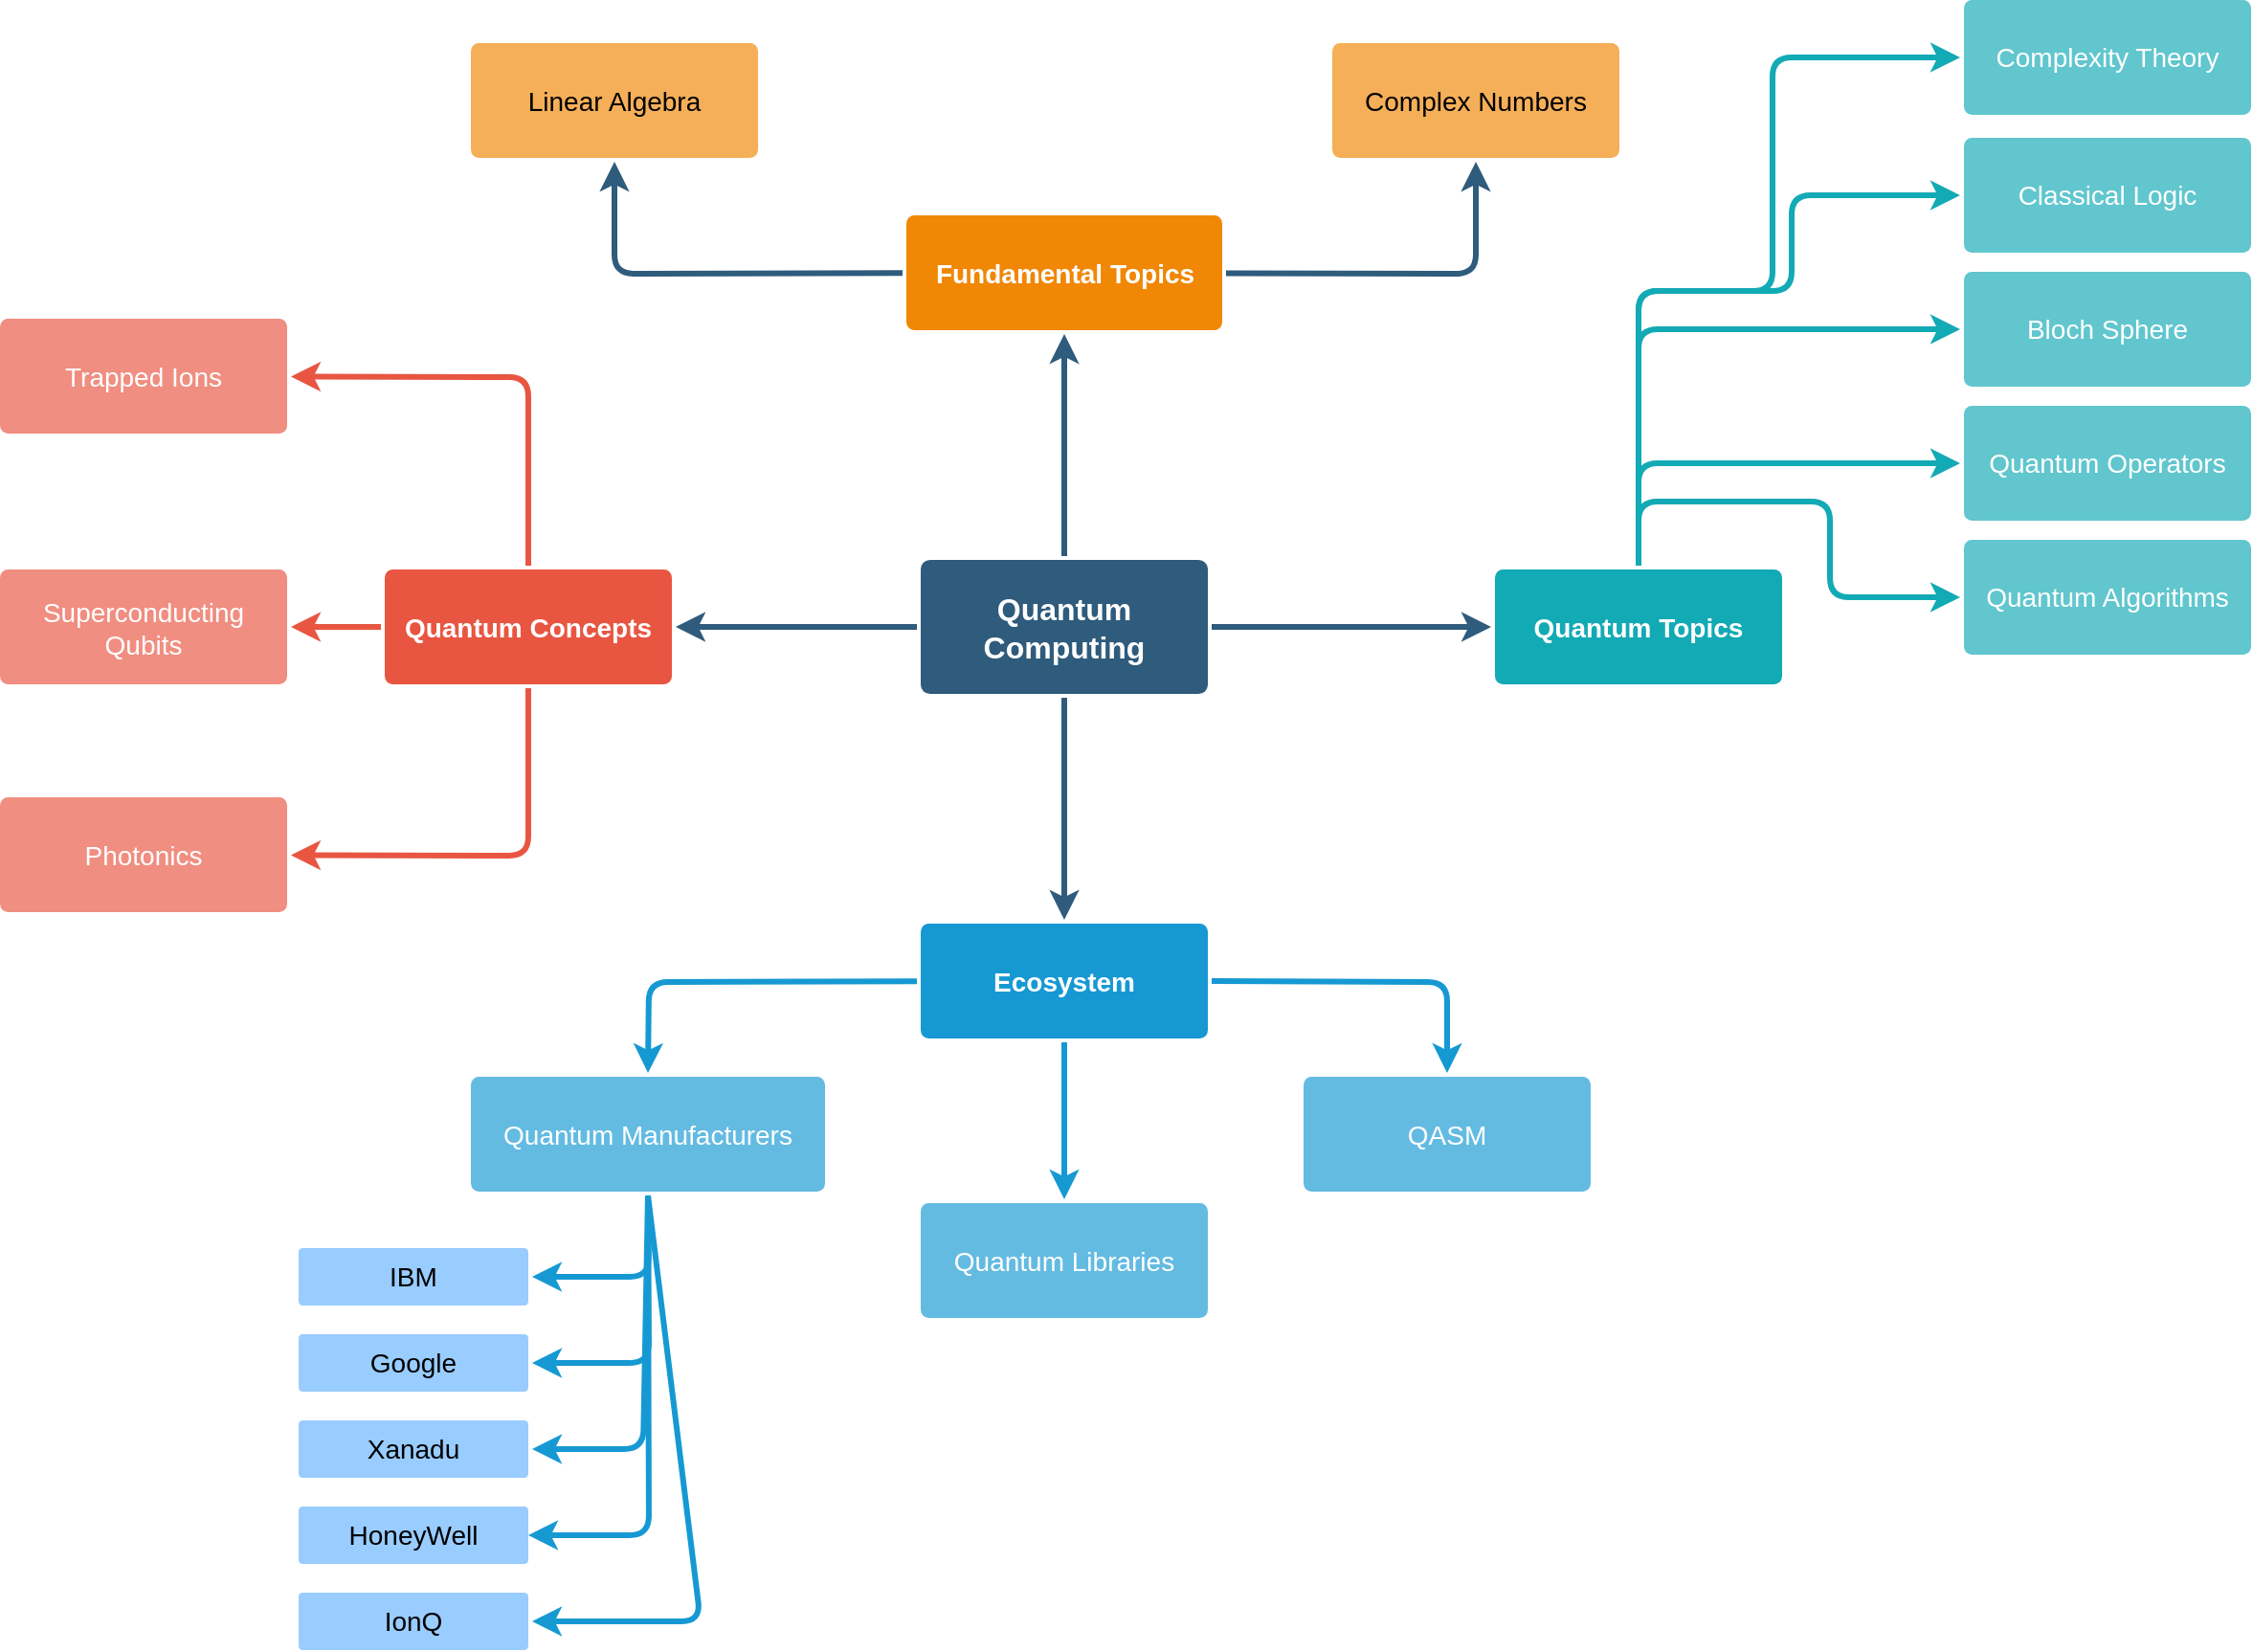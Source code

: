 <mxfile version="16.0.2" type="device"><diagram id="6a731a19-8d31-9384-78a2-239565b7b9f0" name="Page-1"><mxGraphModel dx="1039" dy="983" grid="1" gridSize="10" guides="1" tooltips="1" connect="1" arrows="1" fold="1" page="1" pageScale="1" pageWidth="1169" pageHeight="827" background="#ffffff" math="0" shadow="0"><root><mxCell id="0"/><mxCell id="1" parent="0"/><mxCell id="1745" value="" style="edgeStyle=none;rounded=0;jumpStyle=none;html=1;shadow=0;labelBackgroundColor=none;startArrow=none;startFill=0;endArrow=classic;endFill=1;jettySize=auto;orthogonalLoop=1;strokeColor=#2F5B7C;strokeWidth=3;fontFamily=Helvetica;fontSize=16;fontColor=#23445D;spacing=5;" parent="1" source="1749" target="1764" edge="1"><mxGeometry relative="1" as="geometry"/></mxCell><mxCell id="1746" value="" style="edgeStyle=none;rounded=0;jumpStyle=none;html=1;shadow=0;labelBackgroundColor=none;startArrow=none;startFill=0;endArrow=classic;endFill=1;jettySize=auto;orthogonalLoop=1;strokeColor=#2F5B7C;strokeWidth=3;fontFamily=Helvetica;fontSize=16;fontColor=#23445D;spacing=5;" parent="1" source="1749" target="1771" edge="1"><mxGeometry relative="1" as="geometry"/></mxCell><mxCell id="1747" value="" style="edgeStyle=none;rounded=0;jumpStyle=none;html=1;shadow=0;labelBackgroundColor=none;startArrow=none;startFill=0;endArrow=classic;endFill=1;jettySize=auto;orthogonalLoop=1;strokeColor=#2F5B7C;strokeWidth=3;fontFamily=Helvetica;fontSize=16;fontColor=#23445D;spacing=5;" parent="1" source="1749" target="1760" edge="1"><mxGeometry relative="1" as="geometry"/></mxCell><mxCell id="1748" value="" style="edgeStyle=none;rounded=0;jumpStyle=none;html=1;shadow=0;labelBackgroundColor=none;startArrow=none;startFill=0;endArrow=classic;endFill=1;jettySize=auto;orthogonalLoop=1;strokeColor=#2F5B7C;strokeWidth=3;fontFamily=Helvetica;fontSize=16;fontColor=#23445D;spacing=5;" parent="1" source="1749" target="1753" edge="1"><mxGeometry relative="1" as="geometry"/></mxCell><mxCell id="1749" value="Quantum Computing" style="rounded=1;whiteSpace=wrap;html=1;shadow=0;labelBackgroundColor=none;strokeColor=none;strokeWidth=3;fillColor=#2F5B7C;fontFamily=Helvetica;fontSize=16;fontColor=#FFFFFF;align=center;fontStyle=1;spacing=5;arcSize=7;perimeterSpacing=2;" parent="1" vertex="1"><mxGeometry x="495" y="380.5" width="150" height="70" as="geometry"/></mxCell><mxCell id="1750" value="" style="edgeStyle=none;rounded=1;jumpStyle=none;html=1;shadow=0;labelBackgroundColor=none;startArrow=none;startFill=0;jettySize=auto;orthogonalLoop=1;strokeColor=#E85642;strokeWidth=3;fontFamily=Helvetica;fontSize=14;fontColor=#FFFFFF;spacing=5;fontStyle=1;fillColor=#b0e3e6;" parent="1" source="1753" target="1756" edge="1"><mxGeometry relative="1" as="geometry"><Array as="points"><mxPoint x="290" y="285"/></Array></mxGeometry></mxCell><mxCell id="1751" value="" style="edgeStyle=none;rounded=1;jumpStyle=none;html=1;shadow=0;labelBackgroundColor=none;startArrow=none;startFill=0;jettySize=auto;orthogonalLoop=1;strokeColor=#E85642;strokeWidth=3;fontFamily=Helvetica;fontSize=14;fontColor=#FFFFFF;spacing=5;fontStyle=1;fillColor=#b0e3e6;" parent="1" source="1753" target="1755" edge="1"><mxGeometry relative="1" as="geometry"/></mxCell><mxCell id="1752" value="" style="edgeStyle=none;rounded=1;jumpStyle=none;html=1;shadow=0;labelBackgroundColor=none;startArrow=none;startFill=0;jettySize=auto;orthogonalLoop=1;strokeColor=#E85642;strokeWidth=3;fontFamily=Helvetica;fontSize=14;fontColor=#FFFFFF;spacing=5;fontStyle=1;fillColor=#b0e3e6;" parent="1" source="1753" target="1754" edge="1"><mxGeometry relative="1" as="geometry"><Array as="points"><mxPoint x="290" y="535"/></Array></mxGeometry></mxCell><mxCell id="1753" value="Quantum Concepts" style="rounded=1;whiteSpace=wrap;html=1;shadow=0;labelBackgroundColor=none;strokeColor=none;strokeWidth=3;fillColor=#e85642;fontFamily=Helvetica;fontSize=14;fontColor=#FFFFFF;align=center;spacing=5;fontStyle=1;arcSize=7;perimeterSpacing=2;" parent="1" vertex="1"><mxGeometry x="215" y="385.5" width="150" height="60" as="geometry"/></mxCell><mxCell id="1754" value="Photonics" style="rounded=1;whiteSpace=wrap;html=1;shadow=0;labelBackgroundColor=none;strokeColor=none;strokeWidth=3;fillColor=#f08e81;fontFamily=Helvetica;fontSize=14;fontColor=#FFFFFF;align=center;spacing=5;fontStyle=0;arcSize=7;perimeterSpacing=2;" parent="1" vertex="1"><mxGeometry x="14" y="504.5" width="150" height="60" as="geometry"/></mxCell><mxCell id="1755" value="Superconducting Qubits" style="rounded=1;whiteSpace=wrap;html=1;shadow=0;labelBackgroundColor=none;strokeColor=none;strokeWidth=3;fillColor=#f08e81;fontFamily=Helvetica;fontSize=14;fontColor=#FFFFFF;align=center;spacing=5;fontStyle=0;arcSize=7;perimeterSpacing=2;" parent="1" vertex="1"><mxGeometry x="14" y="385.5" width="150" height="60" as="geometry"/></mxCell><mxCell id="1756" value="Trapped Ions" style="rounded=1;whiteSpace=wrap;html=1;shadow=0;labelBackgroundColor=none;strokeColor=none;strokeWidth=3;fillColor=#f08e81;fontFamily=Helvetica;fontSize=14;fontColor=#FFFFFF;align=center;spacing=5;fontStyle=0;arcSize=7;perimeterSpacing=2;" parent="1" vertex="1"><mxGeometry x="14" y="254.5" width="150" height="60" as="geometry"/></mxCell><mxCell id="1757" value="" style="edgeStyle=none;rounded=1;jumpStyle=none;html=1;shadow=0;labelBackgroundColor=none;startArrow=none;startFill=0;jettySize=auto;orthogonalLoop=1;strokeColor=#1699D3;strokeWidth=3;fontFamily=Helvetica;fontSize=14;fontColor=#FFFFFF;spacing=5;fontStyle=1;fillColor=#b0e3e6;entryX=0.5;entryY=0;entryDx=0;entryDy=0;" parent="1" source="1760" target="1763" edge="1"><mxGeometry relative="1" as="geometry"><Array as="points"><mxPoint x="353" y="601"/></Array></mxGeometry></mxCell><mxCell id="1758" value="" style="edgeStyle=none;rounded=1;jumpStyle=none;html=1;shadow=0;labelBackgroundColor=none;startArrow=none;startFill=0;jettySize=auto;orthogonalLoop=1;strokeColor=#1699D3;strokeWidth=3;fontFamily=Helvetica;fontSize=14;fontColor=#FFFFFF;spacing=5;fontStyle=1;fillColor=#b0e3e6;entryX=0.5;entryY=0;entryDx=0;entryDy=0;" parent="1" source="1760" target="1762" edge="1"><mxGeometry relative="1" as="geometry"/></mxCell><mxCell id="1759" value="" style="edgeStyle=none;rounded=1;jumpStyle=none;html=1;shadow=0;labelBackgroundColor=none;startArrow=none;startFill=0;jettySize=auto;orthogonalLoop=1;strokeColor=#1699D3;strokeWidth=3;fontFamily=Helvetica;fontSize=14;fontColor=#FFFFFF;spacing=5;fontStyle=1;fillColor=#b0e3e6;entryX=0.5;entryY=0;entryDx=0;entryDy=0;exitX=1;exitY=0.5;exitDx=0;exitDy=0;" parent="1" source="1760" target="1761" edge="1"><mxGeometry relative="1" as="geometry"><Array as="points"><mxPoint x="770" y="601"/></Array></mxGeometry></mxCell><mxCell id="1760" value="Ecosystem" style="rounded=1;whiteSpace=wrap;html=1;shadow=0;labelBackgroundColor=none;strokeColor=none;strokeWidth=3;fillColor=#1699d3;fontFamily=Helvetica;fontSize=14;fontColor=#FFFFFF;align=center;spacing=5;fontStyle=1;arcSize=7;perimeterSpacing=2;" parent="1" vertex="1"><mxGeometry x="495" y="570.5" width="150" height="60" as="geometry"/></mxCell><mxCell id="1761" value="QASM" style="rounded=1;whiteSpace=wrap;html=1;shadow=0;labelBackgroundColor=none;strokeColor=none;strokeWidth=3;fillColor=#64bbe2;fontFamily=Helvetica;fontSize=14;fontColor=#FFFFFF;align=center;spacing=5;arcSize=7;perimeterSpacing=2;" parent="1" vertex="1"><mxGeometry x="695" y="650.5" width="150" height="60" as="geometry"/></mxCell><mxCell id="1762" value="Quantum Libraries" style="rounded=1;whiteSpace=wrap;html=1;shadow=0;labelBackgroundColor=none;strokeColor=none;strokeWidth=3;fillColor=#64bbe2;fontFamily=Helvetica;fontSize=14;fontColor=#FFFFFF;align=center;spacing=5;arcSize=7;perimeterSpacing=2;" parent="1" vertex="1"><mxGeometry x="495" y="716.5" width="150" height="60" as="geometry"/></mxCell><mxCell id="1763" value="Quantum Manufacturers" style="rounded=1;whiteSpace=wrap;html=1;shadow=0;labelBackgroundColor=none;strokeColor=none;strokeWidth=3;fillColor=#64bbe2;fontFamily=Helvetica;fontSize=14;fontColor=#FFFFFF;align=center;spacing=5;arcSize=7;perimeterSpacing=2;" parent="1" vertex="1"><mxGeometry x="260" y="650.5" width="185" height="60" as="geometry"/></mxCell><mxCell id="hj-SZOXILLGV7LfCxYAW-1779" style="edgeStyle=none;rounded=1;jumpStyle=none;html=1;shadow=0;labelBackgroundColor=none;startArrow=none;startFill=0;jettySize=auto;orthogonalLoop=1;strokeColor=#2F5B7C;strokeWidth=3;fontFamily=Helvetica;fontSize=14;fontColor=#FFFFFF;spacing=5;fontStyle=1;fillColor=#b0e3e6;" parent="1" source="1764" target="1769" edge="1"><mxGeometry relative="1" as="geometry"><Array as="points"><mxPoint x="335" y="231"/></Array></mxGeometry></mxCell><mxCell id="hj-SZOXILLGV7LfCxYAW-1780" style="edgeStyle=none;rounded=1;jumpStyle=none;html=1;shadow=0;labelBackgroundColor=none;startArrow=none;startFill=0;jettySize=auto;orthogonalLoop=1;strokeColor=#2F5B7C;strokeWidth=3;fontFamily=Helvetica;fontSize=14;fontColor=#FFFFFF;spacing=5;fontStyle=1;fillColor=#b0e3e6;" parent="1" source="1764" target="1767" edge="1"><mxGeometry relative="1" as="geometry"><Array as="points"><mxPoint x="785" y="231"/></Array></mxGeometry></mxCell><mxCell id="1764" value="Fundamental Topics" style="rounded=1;whiteSpace=wrap;html=1;shadow=0;labelBackgroundColor=none;strokeColor=none;strokeWidth=3;fillColor=#F08705;fontFamily=Helvetica;fontSize=14;fontColor=#FFFFFF;align=center;spacing=5;fontStyle=1;arcSize=7;perimeterSpacing=2;" parent="1" vertex="1"><mxGeometry x="487.5" y="200.5" width="165" height="60" as="geometry"/></mxCell><mxCell id="1767" value="&lt;font color=&quot;#000000&quot;&gt;Complex Numbers&lt;/font&gt;" style="rounded=1;whiteSpace=wrap;html=1;shadow=0;labelBackgroundColor=none;strokeColor=none;strokeWidth=3;fillColor=#f5af58;fontFamily=Helvetica;fontSize=14;fontColor=#FFFFFF;align=center;spacing=5;arcSize=7;perimeterSpacing=2;" parent="1" vertex="1"><mxGeometry x="710" y="110.5" width="150" height="60" as="geometry"/></mxCell><mxCell id="1769" value="&lt;font color=&quot;#000000&quot;&gt;Linear Algebra&lt;/font&gt;" style="rounded=1;whiteSpace=wrap;html=1;shadow=0;labelBackgroundColor=none;strokeColor=none;strokeWidth=3;fillColor=#f5af58;fontFamily=Helvetica;fontSize=14;fontColor=#FFFFFF;align=center;spacing=5;arcSize=7;perimeterSpacing=2;" parent="1" vertex="1"><mxGeometry x="260" y="110.5" width="150" height="60" as="geometry"/></mxCell><mxCell id="hj-SZOXILLGV7LfCxYAW-1790" style="edgeStyle=none;rounded=1;jumpStyle=none;html=1;shadow=0;labelBackgroundColor=none;startArrow=none;startFill=0;jettySize=auto;orthogonalLoop=1;strokeColor=#12AAB5;strokeWidth=3;fontFamily=Helvetica;fontSize=14;fontColor=#FFFFFF;spacing=5;fontStyle=1;fillColor=#b0e3e6;" parent="1" source="1771" target="1778" edge="1"><mxGeometry relative="1" as="geometry"><Array as="points"><mxPoint x="870" y="240"/><mxPoint x="940" y="240"/><mxPoint x="940" y="118"/></Array></mxGeometry></mxCell><mxCell id="1771" value="Quantum Topics" style="rounded=1;whiteSpace=wrap;html=1;shadow=0;labelBackgroundColor=none;strokeColor=none;strokeWidth=3;fillColor=#12aab5;fontFamily=Helvetica;fontSize=14;fontColor=#FFFFFF;align=center;spacing=5;fontStyle=1;arcSize=7;perimeterSpacing=2;" parent="1" vertex="1"><mxGeometry x="795" y="385.5" width="150" height="60" as="geometry"/></mxCell><mxCell id="1772" value="Quantum Operators" style="rounded=1;whiteSpace=wrap;html=1;shadow=0;labelBackgroundColor=none;strokeColor=none;strokeWidth=3;fillColor=#61c6ce;fontFamily=Helvetica;fontSize=14;fontColor=#FFFFFF;align=center;spacing=5;fontStyle=0;arcSize=7;perimeterSpacing=2;" parent="1" vertex="1"><mxGeometry x="1040" y="300" width="150" height="60" as="geometry"/></mxCell><mxCell id="1774" value="Bloch Sphere" style="rounded=1;whiteSpace=wrap;html=1;shadow=0;labelBackgroundColor=none;strokeColor=none;strokeWidth=3;fillColor=#61c6ce;fontFamily=Helvetica;fontSize=14;fontColor=#FFFFFF;align=center;spacing=5;fontStyle=0;arcSize=7;perimeterSpacing=2;" parent="1" vertex="1"><mxGeometry x="1040" y="230" width="150" height="60" as="geometry"/></mxCell><mxCell id="1776" value="Classical Logic" style="rounded=1;whiteSpace=wrap;html=1;shadow=0;labelBackgroundColor=none;strokeColor=none;strokeWidth=3;fillColor=#61c6ce;fontFamily=Helvetica;fontSize=14;fontColor=#FFFFFF;align=center;spacing=5;fontStyle=0;arcSize=7;perimeterSpacing=2;" parent="1" vertex="1"><mxGeometry x="1040" y="160" width="150" height="60" as="geometry"/></mxCell><mxCell id="1778" value="Complexity Theory" style="rounded=1;whiteSpace=wrap;html=1;shadow=0;labelBackgroundColor=none;strokeColor=none;strokeWidth=3;fillColor=#61c6ce;fontFamily=Helvetica;fontSize=14;fontColor=#FFFFFF;align=center;spacing=5;fontStyle=0;arcSize=7;perimeterSpacing=2;" parent="1" vertex="1"><mxGeometry x="1040" y="88" width="150" height="60" as="geometry"/></mxCell><mxCell id="hj-SZOXILLGV7LfCxYAW-1791" value="Quantum Algorithms" style="rounded=1;whiteSpace=wrap;html=1;shadow=0;labelBackgroundColor=none;strokeColor=none;strokeWidth=3;fillColor=#61c6ce;fontFamily=Helvetica;fontSize=14;fontColor=#FFFFFF;align=center;spacing=5;fontStyle=0;arcSize=7;perimeterSpacing=2;" parent="1" vertex="1"><mxGeometry x="1040" y="370" width="150" height="60" as="geometry"/></mxCell><mxCell id="hj-SZOXILLGV7LfCxYAW-1792" style="edgeStyle=none;rounded=1;jumpStyle=none;html=1;shadow=0;labelBackgroundColor=none;startArrow=none;startFill=0;jettySize=auto;orthogonalLoop=1;strokeColor=#12AAB5;strokeWidth=3;fontFamily=Helvetica;fontSize=14;fontColor=#FFFFFF;spacing=5;fontStyle=1;fillColor=#b0e3e6;entryX=0;entryY=0.5;entryDx=0;entryDy=0;" parent="1" target="1776" edge="1"><mxGeometry relative="1" as="geometry"><mxPoint x="870" y="380" as="sourcePoint"/><mxPoint x="1013" y="128" as="targetPoint"/><Array as="points"><mxPoint x="870" y="240"/><mxPoint x="950" y="240"/><mxPoint x="950" y="190"/></Array></mxGeometry></mxCell><mxCell id="hj-SZOXILLGV7LfCxYAW-1793" style="edgeStyle=none;rounded=1;jumpStyle=none;html=1;shadow=0;labelBackgroundColor=none;startArrow=none;startFill=0;jettySize=auto;orthogonalLoop=1;strokeColor=#12AAB5;strokeWidth=3;fontFamily=Helvetica;fontSize=14;fontColor=#FFFFFF;spacing=5;fontStyle=1;fillColor=#b0e3e6;entryX=0;entryY=0.5;entryDx=0;entryDy=0;" parent="1" target="1774" edge="1"><mxGeometry relative="1" as="geometry"><mxPoint x="870" y="380" as="sourcePoint"/><mxPoint x="1023" y="138" as="targetPoint"/><Array as="points"><mxPoint x="870" y="260"/><mxPoint x="960" y="260"/><mxPoint x="950" y="260"/></Array></mxGeometry></mxCell><mxCell id="hj-SZOXILLGV7LfCxYAW-1794" style="edgeStyle=none;rounded=1;jumpStyle=none;html=1;shadow=0;labelBackgroundColor=none;startArrow=none;startFill=0;jettySize=auto;orthogonalLoop=1;strokeColor=#12AAB5;strokeWidth=3;fontFamily=Helvetica;fontSize=14;fontColor=#FFFFFF;spacing=5;fontStyle=1;fillColor=#b0e3e6;entryX=0;entryY=0.5;entryDx=0;entryDy=0;" parent="1" target="1772" edge="1"><mxGeometry relative="1" as="geometry"><mxPoint x="870" y="380" as="sourcePoint"/><mxPoint x="1013" y="270" as="targetPoint"/><Array as="points"><mxPoint x="870" y="330"/><mxPoint x="960" y="330"/></Array></mxGeometry></mxCell><mxCell id="hj-SZOXILLGV7LfCxYAW-1795" style="edgeStyle=none;rounded=1;jumpStyle=none;html=1;shadow=0;labelBackgroundColor=none;startArrow=none;startFill=0;jettySize=auto;orthogonalLoop=1;strokeColor=#12AAB5;strokeWidth=3;fontFamily=Helvetica;fontSize=14;fontColor=#FFFFFF;spacing=5;fontStyle=1;fillColor=#b0e3e6;entryX=0;entryY=0.5;entryDx=0;entryDy=0;" parent="1" target="hj-SZOXILLGV7LfCxYAW-1791" edge="1"><mxGeometry relative="1" as="geometry"><mxPoint x="870" y="380" as="sourcePoint"/><mxPoint x="1013" y="340" as="targetPoint"/><Array as="points"><mxPoint x="870" y="350"/><mxPoint x="970" y="350"/><mxPoint x="970" y="400"/></Array></mxGeometry></mxCell><mxCell id="hj-SZOXILLGV7LfCxYAW-1796" value="&lt;font color=&quot;#000000&quot;&gt;IBM&lt;/font&gt;" style="rounded=1;whiteSpace=wrap;html=1;shadow=0;labelBackgroundColor=none;strokeColor=none;strokeWidth=3;fillColor=#99CCFF;fontFamily=Helvetica;fontSize=14;fontColor=#FFFFFF;align=center;spacing=5;arcSize=7;perimeterSpacing=2;" parent="1" vertex="1"><mxGeometry x="170" y="740" width="120" height="30" as="geometry"/></mxCell><mxCell id="hj-SZOXILLGV7LfCxYAW-1797" value="&lt;font color=&quot;#000000&quot;&gt;Google&lt;/font&gt;" style="rounded=1;whiteSpace=wrap;html=1;shadow=0;labelBackgroundColor=none;strokeColor=none;strokeWidth=3;fillColor=#99CCFF;fontFamily=Helvetica;fontSize=14;fontColor=#FFFFFF;align=center;spacing=5;arcSize=7;perimeterSpacing=2;" parent="1" vertex="1"><mxGeometry x="170" y="785" width="120" height="30" as="geometry"/></mxCell><mxCell id="hj-SZOXILLGV7LfCxYAW-1798" value="&lt;font color=&quot;#000000&quot;&gt;Xanadu&lt;/font&gt;" style="rounded=1;whiteSpace=wrap;html=1;shadow=0;labelBackgroundColor=none;strokeColor=none;strokeWidth=3;fillColor=#99CCFF;fontFamily=Helvetica;fontSize=14;fontColor=#FFFFFF;align=center;spacing=5;arcSize=7;perimeterSpacing=2;" parent="1" vertex="1"><mxGeometry x="170" y="830" width="120" height="30" as="geometry"/></mxCell><mxCell id="hj-SZOXILLGV7LfCxYAW-1799" value="&lt;font color=&quot;#000000&quot;&gt;HoneyWell&lt;/font&gt;" style="rounded=1;whiteSpace=wrap;html=1;shadow=0;labelBackgroundColor=none;strokeColor=none;strokeWidth=3;fillColor=#99CCFF;fontFamily=Helvetica;fontSize=14;fontColor=#FFFFFF;align=center;spacing=5;arcSize=7;perimeterSpacing=2;" parent="1" vertex="1"><mxGeometry x="170" y="875" width="120" height="30" as="geometry"/></mxCell><mxCell id="hj-SZOXILLGV7LfCxYAW-1800" value="&lt;font color=&quot;#000000&quot;&gt;IonQ&lt;/font&gt;" style="rounded=1;whiteSpace=wrap;html=1;shadow=0;labelBackgroundColor=none;strokeColor=none;strokeWidth=3;fillColor=#99CCFF;fontFamily=Helvetica;fontSize=14;fontColor=#FFFFFF;align=center;spacing=5;arcSize=7;perimeterSpacing=2;" parent="1" vertex="1"><mxGeometry x="170" y="920" width="120" height="30" as="geometry"/></mxCell><mxCell id="hj-SZOXILLGV7LfCxYAW-1810" value="" style="edgeStyle=none;rounded=1;jumpStyle=none;html=1;shadow=0;labelBackgroundColor=none;startArrow=none;startFill=0;jettySize=auto;orthogonalLoop=1;strokeColor=#1699D3;strokeWidth=3;fontFamily=Helvetica;fontSize=14;fontColor=#FFFFFF;spacing=5;fontStyle=1;fillColor=#b0e3e6;entryX=1;entryY=0.5;entryDx=0;entryDy=0;exitX=0.5;exitY=1;exitDx=0;exitDy=0;" parent="1" source="1763" target="hj-SZOXILLGV7LfCxYAW-1800" edge="1"><mxGeometry relative="1" as="geometry"><mxPoint x="370" y="770" as="sourcePoint"/><mxPoint x="250" y="857.82" as="targetPoint"/><Array as="points"><mxPoint x="380" y="935"/></Array></mxGeometry></mxCell><mxCell id="hj-SZOXILLGV7LfCxYAW-1811" value="" style="edgeStyle=none;rounded=1;jumpStyle=none;html=1;shadow=0;labelBackgroundColor=none;startArrow=none;startFill=0;jettySize=auto;orthogonalLoop=1;strokeColor=#1699D3;strokeWidth=3;fontFamily=Helvetica;fontSize=14;fontColor=#FFFFFF;spacing=5;fontStyle=1;fillColor=#b0e3e6;exitX=0.5;exitY=1;exitDx=0;exitDy=0;" parent="1" source="1763" edge="1"><mxGeometry relative="1" as="geometry"><mxPoint x="380" y="840" as="sourcePoint"/><mxPoint x="290" y="890" as="targetPoint"/><Array as="points"><mxPoint x="353" y="890"/></Array></mxGeometry></mxCell><mxCell id="hj-SZOXILLGV7LfCxYAW-1812" value="" style="edgeStyle=none;rounded=1;jumpStyle=none;html=1;shadow=0;labelBackgroundColor=none;startArrow=none;startFill=0;jettySize=auto;orthogonalLoop=1;strokeColor=#1699D3;strokeWidth=3;fontFamily=Helvetica;fontSize=14;fontColor=#FFFFFF;spacing=5;fontStyle=1;fillColor=#b0e3e6;entryX=1;entryY=0.5;entryDx=0;entryDy=0;exitX=0.5;exitY=1;exitDx=0;exitDy=0;" parent="1" source="1763" target="hj-SZOXILLGV7LfCxYAW-1798" edge="1"><mxGeometry relative="1" as="geometry"><mxPoint x="362.5" y="722.5" as="sourcePoint"/><mxPoint x="302" y="945" as="targetPoint"/><Array as="points"><mxPoint x="350" y="845"/></Array></mxGeometry></mxCell><mxCell id="hj-SZOXILLGV7LfCxYAW-1813" value="" style="edgeStyle=none;rounded=1;jumpStyle=none;html=1;shadow=0;labelBackgroundColor=none;startArrow=none;startFill=0;jettySize=auto;orthogonalLoop=1;strokeColor=#1699D3;strokeWidth=3;fontFamily=Helvetica;fontSize=14;fontColor=#FFFFFF;spacing=5;fontStyle=1;fillColor=#b0e3e6;entryX=1;entryY=0.5;entryDx=0;entryDy=0;exitX=0.5;exitY=1;exitDx=0;exitDy=0;" parent="1" source="1763" target="hj-SZOXILLGV7LfCxYAW-1797" edge="1"><mxGeometry relative="1" as="geometry"><mxPoint x="372.5" y="732.5" as="sourcePoint"/><mxPoint x="312" y="955" as="targetPoint"/><Array as="points"><mxPoint x="353" y="800"/></Array></mxGeometry></mxCell><mxCell id="hj-SZOXILLGV7LfCxYAW-1814" value="" style="edgeStyle=none;rounded=1;jumpStyle=none;html=1;shadow=0;labelBackgroundColor=none;startArrow=none;startFill=0;jettySize=auto;orthogonalLoop=1;strokeColor=#1699D3;strokeWidth=3;fontFamily=Helvetica;fontSize=14;fontColor=#FFFFFF;spacing=5;fontStyle=1;fillColor=#b0e3e6;entryX=1;entryY=0.5;entryDx=0;entryDy=0;exitX=0.5;exitY=1;exitDx=0;exitDy=0;" parent="1" source="1763" target="hj-SZOXILLGV7LfCxYAW-1796" edge="1"><mxGeometry relative="1" as="geometry"><mxPoint x="382.5" y="742.5" as="sourcePoint"/><mxPoint x="322" y="965" as="targetPoint"/><Array as="points"><mxPoint x="353" y="755"/></Array></mxGeometry></mxCell></root></mxGraphModel></diagram></mxfile>